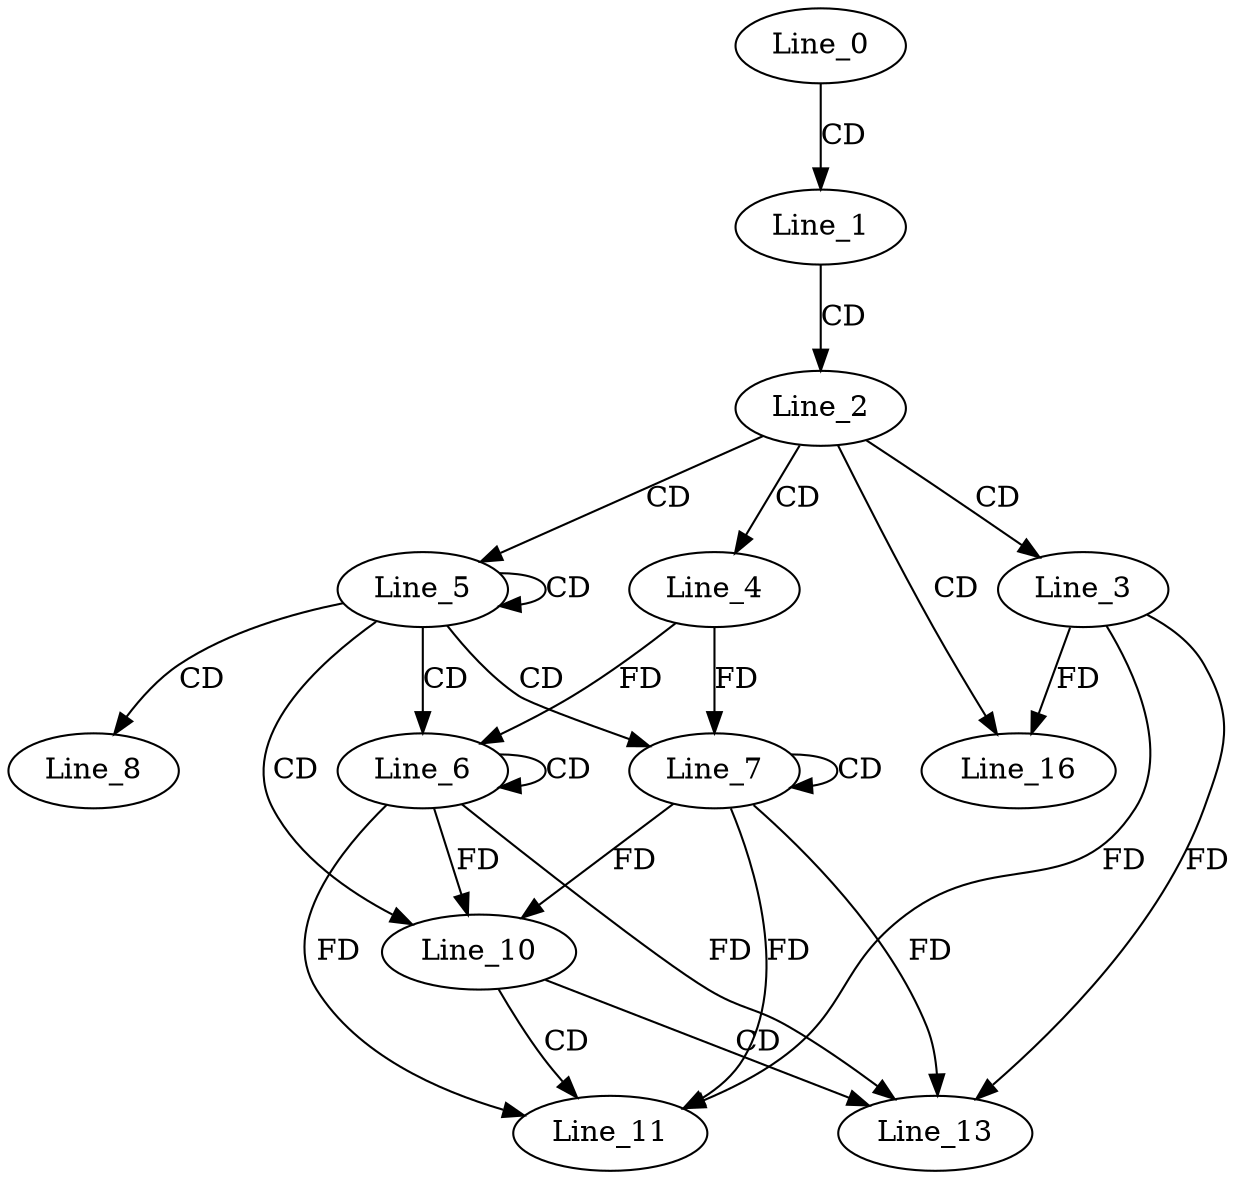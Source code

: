 digraph G {
  Line_0;
  Line_1;
  Line_2;
  Line_3;
  Line_4;
  Line_5;
  Line_6;
  Line_6;
  Line_7;
  Line_7;
  Line_8;
  Line_10;
  Line_11;
  Line_11;
  Line_11;
  Line_13;
  Line_13;
  Line_13;
  Line_16;
  Line_0 -> Line_1 [ label="CD" ];
  Line_1 -> Line_2 [ label="CD" ];
  Line_2 -> Line_3 [ label="CD" ];
  Line_2 -> Line_4 [ label="CD" ];
  Line_2 -> Line_5 [ label="CD" ];
  Line_5 -> Line_5 [ label="CD" ];
  Line_5 -> Line_6 [ label="CD" ];
  Line_6 -> Line_6 [ label="CD" ];
  Line_4 -> Line_6 [ label="FD" ];
  Line_5 -> Line_7 [ label="CD" ];
  Line_7 -> Line_7 [ label="CD" ];
  Line_4 -> Line_7 [ label="FD" ];
  Line_5 -> Line_8 [ label="CD" ];
  Line_5 -> Line_10 [ label="CD" ];
  Line_6 -> Line_10 [ label="FD" ];
  Line_7 -> Line_10 [ label="FD" ];
  Line_10 -> Line_11 [ label="CD" ];
  Line_7 -> Line_11 [ label="FD" ];
  Line_3 -> Line_11 [ label="FD" ];
  Line_6 -> Line_11 [ label="FD" ];
  Line_10 -> Line_13 [ label="CD" ];
  Line_6 -> Line_13 [ label="FD" ];
  Line_3 -> Line_13 [ label="FD" ];
  Line_7 -> Line_13 [ label="FD" ];
  Line_2 -> Line_16 [ label="CD" ];
  Line_3 -> Line_16 [ label="FD" ];
}
